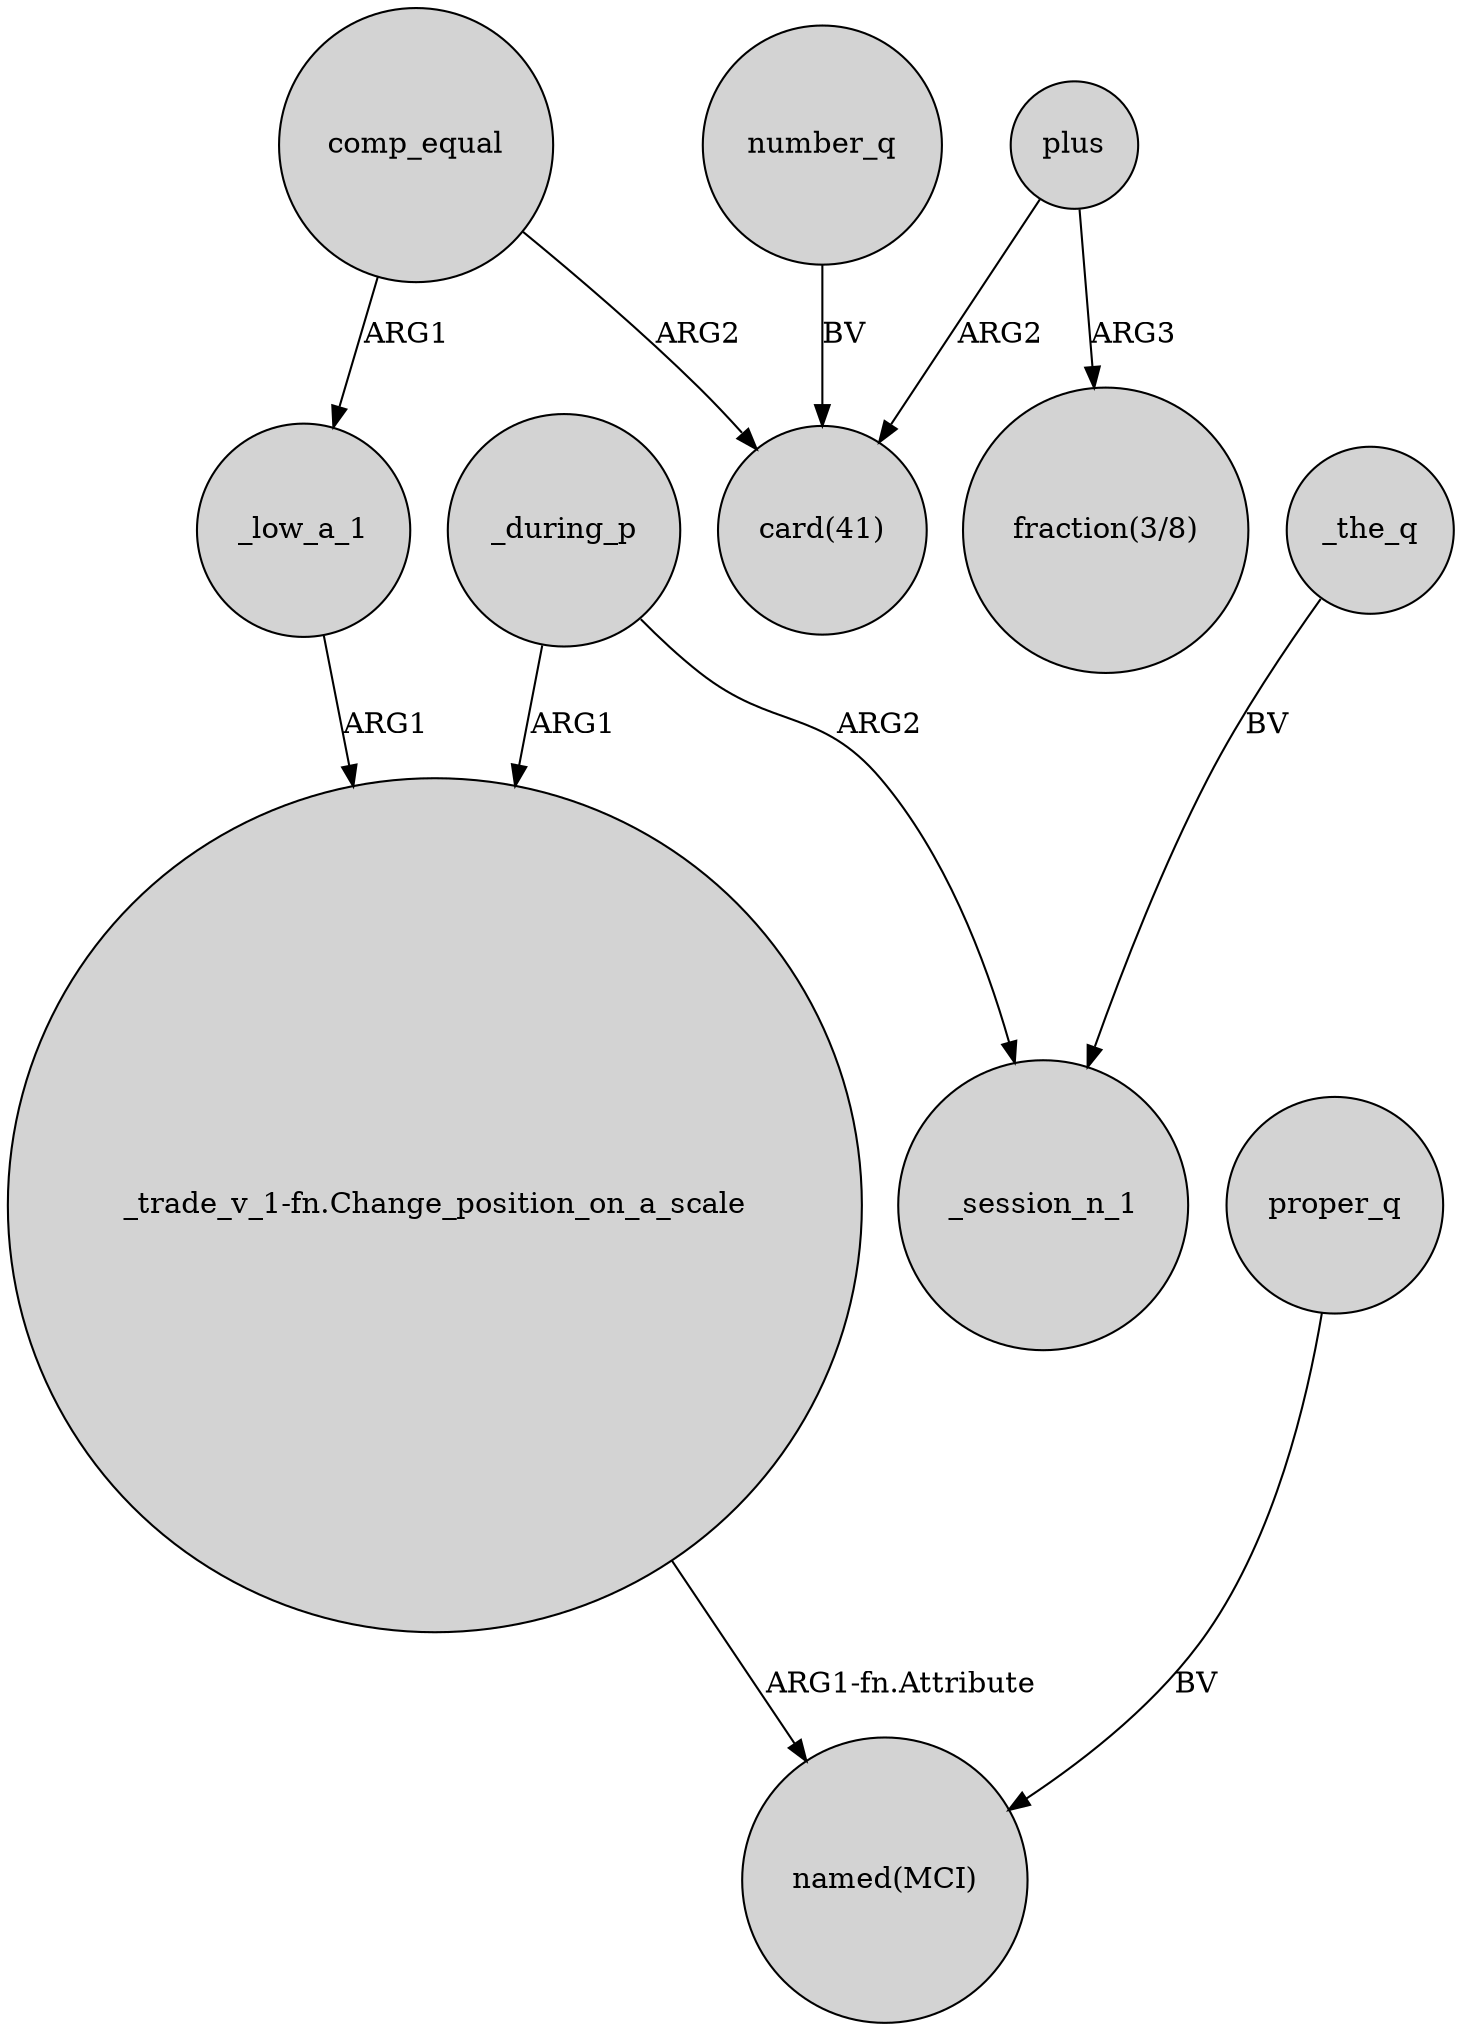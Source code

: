 digraph {
	node [shape=circle style=filled]
	_during_p -> "_trade_v_1-fn.Change_position_on_a_scale" [label=ARG1]
	plus -> "card(41)" [label=ARG2]
	number_q -> "card(41)" [label=BV]
	comp_equal -> "card(41)" [label=ARG2]
	plus -> "fraction(3/8)" [label=ARG3]
	comp_equal -> _low_a_1 [label=ARG1]
	"_trade_v_1-fn.Change_position_on_a_scale" -> "named(MCI)" [label="ARG1-fn.Attribute"]
	proper_q -> "named(MCI)" [label=BV]
	_the_q -> _session_n_1 [label=BV]
	_during_p -> _session_n_1 [label=ARG2]
	_low_a_1 -> "_trade_v_1-fn.Change_position_on_a_scale" [label=ARG1]
}
